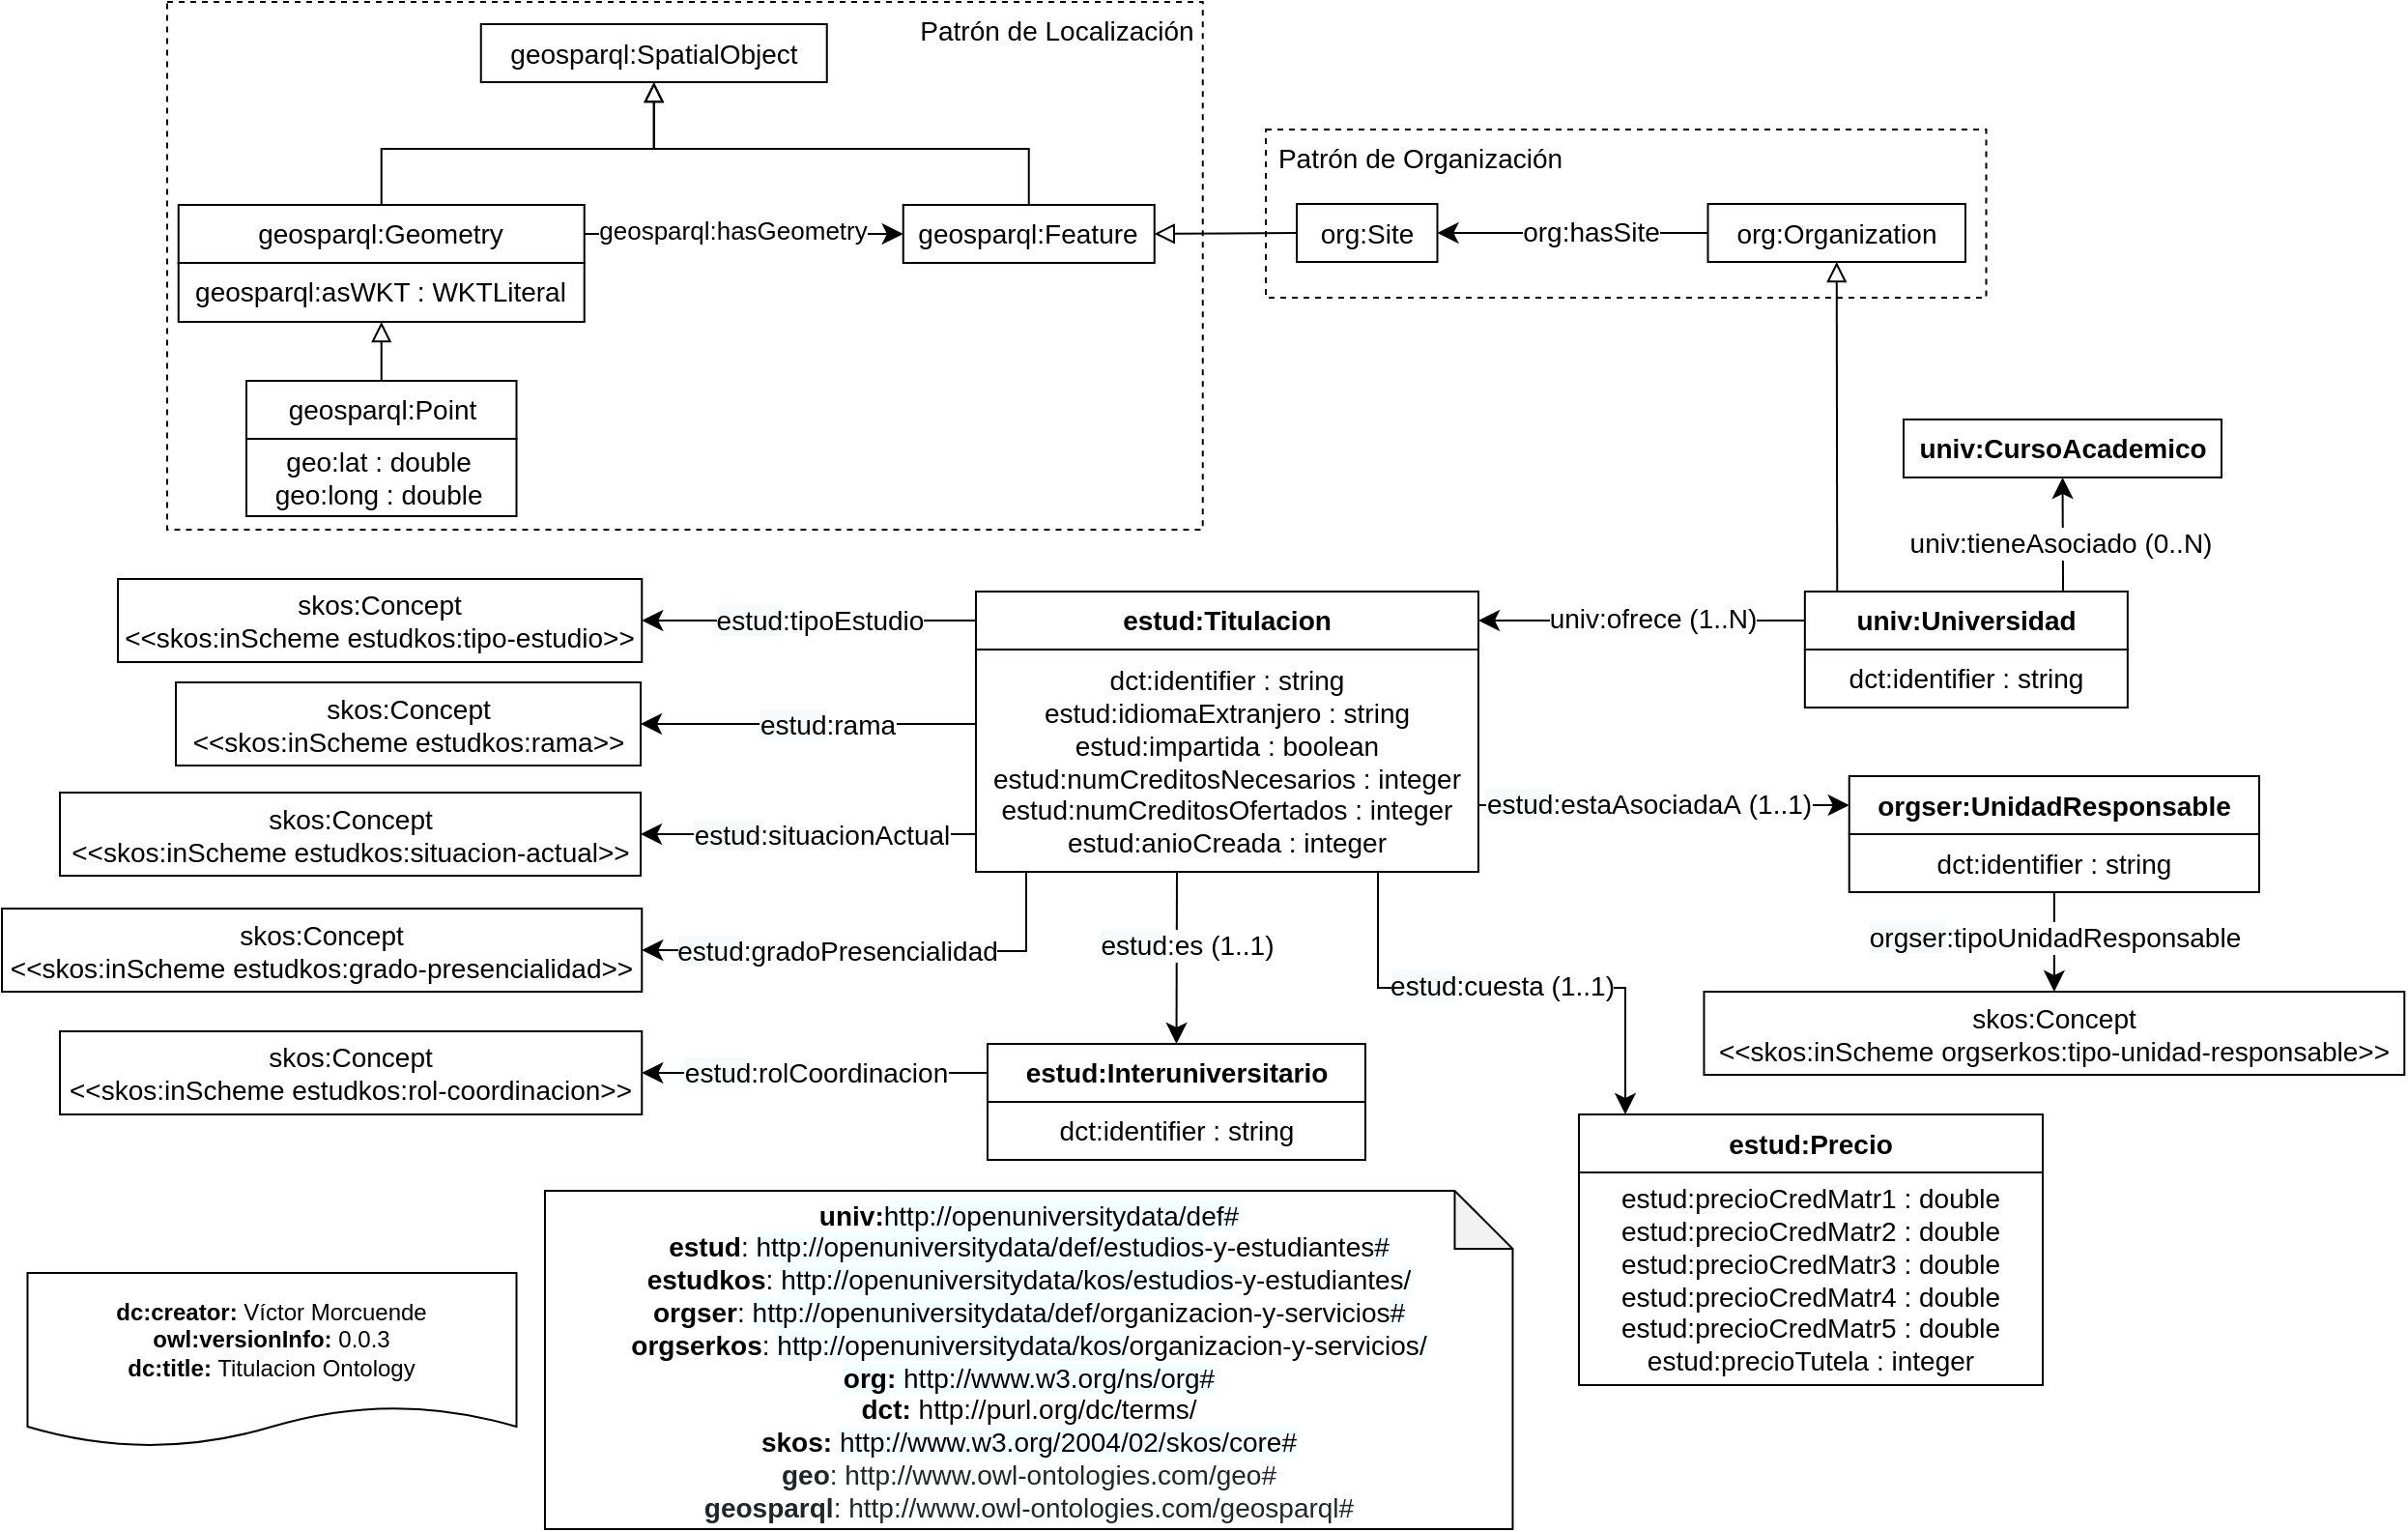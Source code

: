<mxfile version="18.0.1" type="device"><diagram id="2xOe5xubepqIjJ3LcJC1" name="Page-1"><mxGraphModel dx="2289" dy="1090" grid="1" gridSize="10" guides="1" tooltips="1" connect="1" arrows="1" fold="1" page="1" pageScale="1" pageWidth="827" pageHeight="1169" math="0" shadow="0"><root><mxCell id="0"/><mxCell id="1" parent="0"/><mxCell id="tCUEVHxepWvSsO0FmJBN-13" value="&lt;div&gt;&lt;b&gt;dc:creator:&lt;/b&gt;&amp;nbsp;Víctor Morcuende&lt;/div&gt;&lt;div&gt;&lt;b&gt;owl:versionInfo:&lt;/b&gt; 0.0.3&lt;/div&gt;&lt;div&gt;&lt;b&gt;dc:title:&lt;/b&gt; Titulacion Ontology&lt;/div&gt;" style="shape=document;whiteSpace=wrap;html=1;boundedLbl=1;labelBackgroundColor=#ffffff;strokeColor=#000000;fontSize=12;fontColor=#000000;size=0.233;fillColor=none;" parent="1" vertex="1"><mxGeometry x="129.25" y="897.5" width="253" height="90" as="geometry"/></mxCell><mxCell id="tCUEVHxepWvSsO0FmJBN-14" value="&lt;div&gt;&lt;div&gt;&lt;b&gt;univ:&lt;/b&gt;&lt;span style=&quot;background-color: rgb(244, 255, 255);&quot;&gt;http://openuniversitydata/def#&lt;/span&gt;&lt;b&gt;&lt;br&gt;&lt;/b&gt;&lt;/div&gt;&lt;div&gt;&lt;b&gt;estud&lt;/b&gt;:&amp;nbsp;&lt;span style=&quot;background-color: rgb(244 , 255 , 255)&quot;&gt;http://&lt;/span&gt;&lt;span style=&quot;background-color: rgb(244, 255, 255); text-align: left;&quot;&gt;openuniversitydata&lt;/span&gt;&lt;span style=&quot;background-color: rgb(244, 255, 255);&quot;&gt;/def/estudios&lt;/span&gt;&lt;span style=&quot;background-color: initial;&quot;&gt;-y-estudiantes&lt;/span&gt;&lt;span style=&quot;background-color: rgb(244, 255, 255);&quot;&gt;#&lt;/span&gt;&lt;/div&gt;&lt;/div&gt;&lt;div&gt;&lt;b&gt;estudkos&lt;/b&gt;:&amp;nbsp;&lt;span style=&quot;background-color: rgb(244, 255, 255);&quot;&gt;http://&lt;/span&gt;&lt;span style=&quot;background-color: rgb(244, 255, 255); text-align: left;&quot;&gt;openuniversitydata&lt;/span&gt;&lt;span style=&quot;background-color: rgb(244, 255, 255);&quot;&gt;/kos/estudios&lt;/span&gt;&lt;span style=&quot;background-color: initial;&quot;&gt;-y-estudiantes&lt;/span&gt;&lt;span style=&quot;background-color: rgb(244, 255, 255);&quot;&gt;/&lt;br&gt;&lt;/span&gt;&lt;/div&gt;&lt;div&gt;&lt;b&gt;orgser&lt;/b&gt;:&amp;nbsp;&lt;span style=&quot;text-align: left; background-color: rgb(244, 255, 255);&quot;&gt;http://openuniversitydata/def/&lt;/span&gt;organizacion-y-servicios&lt;span style=&quot;background-color: rgb(244, 255, 255);&quot;&gt;#&lt;/span&gt;&lt;span style=&quot;background-color: rgb(244, 255, 255);&quot;&gt;&lt;br&gt;&lt;/span&gt;&lt;/div&gt;&lt;div&gt;&lt;b&gt;orgserkos&lt;/b&gt;:&amp;nbsp;&lt;span style=&quot;text-align: left; background-color: rgb(244, 255, 255);&quot;&gt;http://openuniversitydata/kos/&lt;/span&gt;organizacion-y-servicios&lt;span style=&quot;background-color: rgb(244, 255, 255);&quot;&gt;/&lt;/span&gt;&lt;span style=&quot;background-color: rgb(244, 255, 255);&quot;&gt;&lt;br&gt;&lt;/span&gt;&lt;/div&gt;&lt;div&gt;&lt;div&gt;&lt;span style=&quot;background-color: rgb(244 , 255 , 255)&quot;&gt;&lt;b&gt;org:&amp;nbsp;&lt;/b&gt;http://www.w3.org/ns/org#&lt;/span&gt;&lt;/div&gt;&lt;div&gt;&lt;b&gt;dct:&amp;nbsp;&lt;/b&gt;http://purl.org/dc/terms/&lt;br&gt;&lt;/div&gt;&lt;div&gt;&lt;b&gt;skos:&amp;nbsp;&lt;/b&gt;&lt;span style=&quot;background-color: rgb(244 , 255 , 255)&quot;&gt;http://www.w3.org/2004/02/skos/core#&lt;/span&gt;&lt;br&gt;&lt;/div&gt;&lt;div&gt;&lt;/div&gt;&lt;span style=&quot;text-align: left&quot;&gt;&lt;div style=&quot;text-align: center&quot;&gt;&lt;span style=&quot;color: rgb(33 , 37 , 41) ; box-sizing: border-box&quot;&gt;&lt;b&gt;geo&lt;/b&gt;:&amp;nbsp;&lt;/span&gt;&lt;span style=&quot;color: rgb(33 , 37 , 41)&quot;&gt;http://www.owl-ontologies.com/geo#&lt;/span&gt;&lt;br&gt;&lt;/div&gt;&lt;/span&gt;&lt;div&gt;&lt;span style=&quot;color: rgb(33 , 37 , 41) ; box-sizing: border-box&quot;&gt;&lt;b&gt;geosparql&lt;/b&gt;:&amp;nbsp;&lt;/span&gt;&lt;span style=&quot;color: rgb(33 , 37 , 41)&quot;&gt;http://www.owl-ontologies.com/geosparql#&lt;/span&gt;&lt;/div&gt;&lt;/div&gt;" style="shape=note;whiteSpace=wrap;html=1;backgroundOutline=1;darkOpacity=0.05;fontSize=14;fillColor=none;align=center;" parent="1" vertex="1"><mxGeometry x="396.99" y="855" width="500.75" height="175" as="geometry"/></mxCell><mxCell id="tCUEVHxepWvSsO0FmJBN-36" value="dct:identifier : string" style="rounded=0;whiteSpace=wrap;html=1;snapToPoint=1;points=[[0.1,0],[0.2,0],[0.3,0],[0.4,0],[0.5,0],[0.6,0],[0.7,0],[0.8,0],[0.9,0],[0,0.1],[0,0.3],[0,0.5],[0,0.7],[0,0.9],[0.1,1],[0.2,1],[0.3,1],[0.4,1],[0.5,1],[0.6,1],[0.7,1],[0.8,1],[0.9,1],[1,0.1],[1,0.3],[1,0.5],[1,0.7],[1,0.9]];fontFamily=Helvetica;fontSize=14;fillColor=none;" parent="1" vertex="1"><mxGeometry x="1048.93" y="575" width="167" height="30" as="geometry"/></mxCell><mxCell id="tCUEVHxepWvSsO0FmJBN-37" value="&lt;b&gt;univ&lt;/b&gt;&lt;b&gt;:Universidad&lt;/b&gt;" style="rounded=0;whiteSpace=wrap;html=1;snapToPoint=1;points=[[0.1,0],[0.2,0],[0.3,0],[0.4,0],[0.5,0],[0.6,0],[0.7,0],[0.8,0],[0.9,0],[0,0.1],[0,0.3],[0,0.5],[0,0.7],[0,0.9],[0.1,1],[0.2,1],[0.3,1],[0.4,1],[0.5,1],[0.6,1],[0.7,1],[0.8,1],[0.9,1],[1,0.1],[1,0.3],[1,0.5],[1,0.7],[1,0.9]];fontFamily=Helvetica;fontSize=14;fillColor=none;" parent="1" vertex="1"><mxGeometry x="1048.93" y="545" width="167" height="30" as="geometry"/></mxCell><mxCell id="tCUEVHxepWvSsO0FmJBN-38" value="&lt;b&gt;univ&lt;/b&gt;&lt;b&gt;:CursoAcademico&lt;/b&gt;" style="rounded=0;whiteSpace=wrap;html=1;snapToPoint=1;points=[[0.1,0],[0.2,0],[0.3,0],[0.4,0],[0.5,0],[0.6,0],[0.7,0],[0.8,0],[0.9,0],[0,0.1],[0,0.3],[0,0.5],[0,0.7],[0,0.9],[0.1,1],[0.2,1],[0.3,1],[0.4,1],[0.5,1],[0.6,1],[0.7,1],[0.8,1],[0.9,1],[1,0.1],[1,0.3],[1,0.5],[1,0.7],[1,0.9]];fontFamily=Helvetica;fontSize=14;fillColor=none;" parent="1" vertex="1"><mxGeometry x="1100" y="456" width="164.51" height="30" as="geometry"/></mxCell><mxCell id="tCUEVHxepWvSsO0FmJBN-49" value="" style="endArrow=classic;html=1;entryX=0.5;entryY=1;entryDx=0;entryDy=0;endSize=8;arcSize=0;rounded=0;fontFamily=Helvetica;fontSize=14;exitX=0.8;exitY=0;exitDx=0;exitDy=0;" parent="1" source="tCUEVHxepWvSsO0FmJBN-37" target="tCUEVHxepWvSsO0FmJBN-38" edge="1"><mxGeometry width="50" height="50" relative="1" as="geometry"><mxPoint x="1491" y="754" as="sourcePoint"/><mxPoint x="1440" y="550" as="targetPoint"/></mxGeometry></mxCell><mxCell id="tCUEVHxepWvSsO0FmJBN-50" value="&lt;font style=&quot;font-size: 14px;&quot;&gt;univ:tieneAsociado&amp;nbsp;(0..N)&lt;/font&gt;&lt;span style=&quot;background-color: rgb(248 , 249 , 250)&quot;&gt;&lt;br&gt;&lt;/span&gt;" style="text;html=1;align=center;verticalAlign=middle;resizable=0;points=[];labelBackgroundColor=#ffffff;fontFamily=Helvetica;fontSize=14;fillColor=none;" parent="tCUEVHxepWvSsO0FmJBN-49" vertex="1" connectable="0"><mxGeometry x="-0.127" relative="1" as="geometry"><mxPoint x="-2" y="1" as="offset"/></mxGeometry></mxCell><mxCell id="ZlJzXLN4EzY_8a-hjWOG-3" value="" style="endArrow=classic;html=1;exitX=0;exitY=0.5;exitDx=0;exitDy=0;endSize=8;arcSize=0;rounded=0;fontFamily=Helvetica;fontSize=14;entryX=1;entryY=0.5;entryDx=0;entryDy=0;" parent="1" source="tCUEVHxepWvSsO0FmJBN-37" target="ZlJzXLN4EzY_8a-hjWOG-6" edge="1"><mxGeometry width="50" height="50" relative="1" as="geometry"><mxPoint x="1620" y="601" as="sourcePoint"/><mxPoint x="1475" y="706" as="targetPoint"/></mxGeometry></mxCell><mxCell id="ZlJzXLN4EzY_8a-hjWOG-4" value="&lt;font style=&quot;font-size: 14px;&quot;&gt;univ:ofrece&amp;nbsp;(1..N)&lt;/font&gt;&lt;span style=&quot;background-color: rgb(248 , 249 , 250)&quot;&gt;&lt;br&gt;&lt;/span&gt;" style="text;html=1;align=center;verticalAlign=middle;resizable=0;points=[];labelBackgroundColor=#ffffff;fontFamily=Helvetica;fontSize=14;fillColor=none;" parent="ZlJzXLN4EzY_8a-hjWOG-3" vertex="1" connectable="0"><mxGeometry x="-0.127" relative="1" as="geometry"><mxPoint x="-6" y="-1" as="offset"/></mxGeometry></mxCell><mxCell id="ZlJzXLN4EzY_8a-hjWOG-5" value="dct:identifier : string&lt;br&gt;estud:idiomaExtranjero : string&lt;br&gt;estud:impartida : boolean&lt;br&gt;estud:numCreditosNecesarios : integer&lt;br&gt;estud:numCreditosOfertados : integer&lt;br&gt;estud:anioCreada : integer" style="rounded=0;whiteSpace=wrap;html=1;snapToPoint=1;points=[[0.1,0],[0.2,0],[0.3,0],[0.4,0],[0.5,0],[0.6,0],[0.7,0],[0.8,0],[0.9,0],[0,0.1],[0,0.3],[0,0.5],[0,0.7],[0,0.9],[0.1,1],[0.2,1],[0.3,1],[0.4,1],[0.5,1],[0.6,1],[0.7,1],[0.8,1],[0.9,1],[1,0.1],[1,0.3],[1,0.5],[1,0.7],[1,0.9]];fontFamily=Helvetica;fontSize=14;fillColor=none;" parent="1" vertex="1"><mxGeometry x="620" y="575" width="260" height="115" as="geometry"/></mxCell><mxCell id="ZlJzXLN4EzY_8a-hjWOG-6" value="&lt;b&gt;estud:Titulacion&lt;/b&gt;" style="rounded=0;whiteSpace=wrap;html=1;snapToPoint=1;points=[[0.1,0],[0.2,0],[0.3,0],[0.4,0],[0.5,0],[0.6,0],[0.7,0],[0.8,0],[0.9,0],[0,0.1],[0,0.3],[0,0.5],[0,0.7],[0,0.9],[0.1,1],[0.2,1],[0.3,1],[0.4,1],[0.5,1],[0.6,1],[0.7,1],[0.8,1],[0.9,1],[1,0.1],[1,0.3],[1,0.5],[1,0.7],[1,0.9]];fontFamily=Helvetica;fontSize=14;fillColor=none;" parent="1" vertex="1"><mxGeometry x="620" y="545" width="260" height="30" as="geometry"/></mxCell><mxCell id="ZlJzXLN4EzY_8a-hjWOG-7" value="" style="endArrow=classic;html=1;exitX=0;exitY=0.5;exitDx=0;exitDy=0;entryX=1;entryY=0.5;entryDx=0;entryDy=0;endSize=8;arcSize=0;rounded=0;fontFamily=Helvetica;fontSize=14;" parent="1" source="ZlJzXLN4EzY_8a-hjWOG-6" target="hDzsFgIi1WJd2o88XJJE-2" edge="1"><mxGeometry width="50" height="50" relative="1" as="geometry"><mxPoint x="305" y="555" as="sourcePoint"/><mxPoint x="403" y="560" as="targetPoint"/></mxGeometry></mxCell><mxCell id="ZlJzXLN4EzY_8a-hjWOG-8" value="&lt;font style=&quot;font-size: 14px;&quot;&gt;&lt;span style=&quot;background-color: rgb(248, 249, 250);&quot;&gt;estud&lt;/span&gt;:tipoEstudio&lt;/font&gt;&lt;span style=&quot;background-color: rgb(248 , 249 , 250)&quot;&gt;&lt;br&gt;&lt;/span&gt;" style="text;html=1;align=center;verticalAlign=middle;resizable=0;points=[];labelBackgroundColor=#ffffff;fontFamily=Helvetica;fontSize=14;fillColor=none;" parent="ZlJzXLN4EzY_8a-hjWOG-7" vertex="1" connectable="0"><mxGeometry x="-0.127" relative="1" as="geometry"><mxPoint x="-6" as="offset"/></mxGeometry></mxCell><mxCell id="ZlJzXLN4EzY_8a-hjWOG-11" value="" style="endArrow=classic;html=1;endSize=8;arcSize=0;rounded=0;fontFamily=Helvetica;fontSize=14;entryX=1;entryY=0.5;entryDx=0;entryDy=0;exitX=0.002;exitY=0.335;exitDx=0;exitDy=0;exitPerimeter=0;" parent="1" source="ZlJzXLN4EzY_8a-hjWOG-5" target="hDzsFgIi1WJd2o88XJJE-3" edge="1"><mxGeometry width="50" height="50" relative="1" as="geometry"><mxPoint x="580" y="610" as="sourcePoint"/><mxPoint x="380.0" y="723.5" as="targetPoint"/></mxGeometry></mxCell><mxCell id="ZlJzXLN4EzY_8a-hjWOG-12" value="&lt;font style=&quot;font-size: 14px;&quot;&gt;&lt;span style=&quot;background-color: rgb(248, 249, 250);&quot;&gt;estud&lt;/span&gt;:rama&lt;/font&gt;&lt;span style=&quot;background-color: rgb(248 , 249 , 250)&quot;&gt;&lt;br&gt;&lt;/span&gt;" style="text;html=1;align=center;verticalAlign=middle;resizable=0;points=[];labelBackgroundColor=#ffffff;fontFamily=Helvetica;fontSize=14;fillColor=none;" parent="ZlJzXLN4EzY_8a-hjWOG-11" vertex="1" connectable="0"><mxGeometry x="-0.127" relative="1" as="geometry"><mxPoint x="-2" as="offset"/></mxGeometry></mxCell><mxCell id="jptuNX82B-DSU3lT5sqS-1" value="dct:identifier : string" style="rounded=0;whiteSpace=wrap;html=1;snapToPoint=1;points=[[0.1,0],[0.2,0],[0.3,0],[0.4,0],[0.5,0],[0.6,0],[0.7,0],[0.8,0],[0.9,0],[0,0.1],[0,0.3],[0,0.5],[0,0.7],[0,0.9],[0.1,1],[0.2,1],[0.3,1],[0.4,1],[0.5,1],[0.6,1],[0.7,1],[0.8,1],[0.9,1],[1,0.1],[1,0.3],[1,0.5],[1,0.7],[1,0.9]];fontFamily=Helvetica;fontSize=14;fillColor=none;" parent="1" vertex="1"><mxGeometry x="626" y="809" width="195.5" height="30" as="geometry"/></mxCell><mxCell id="jptuNX82B-DSU3lT5sqS-2" value="&lt;b&gt;estud:Interuniversitario&lt;/b&gt;" style="rounded=0;whiteSpace=wrap;html=1;snapToPoint=1;points=[[0.1,0],[0.2,0],[0.3,0],[0.4,0],[0.5,0],[0.6,0],[0.7,0],[0.8,0],[0.9,0],[0,0.1],[0,0.3],[0,0.5],[0,0.7],[0,0.9],[0.1,1],[0.2,1],[0.3,1],[0.4,1],[0.5,1],[0.6,1],[0.7,1],[0.8,1],[0.9,1],[1,0.1],[1,0.3],[1,0.5],[1,0.7],[1,0.9]];fontFamily=Helvetica;fontSize=14;fillColor=none;" parent="1" vertex="1"><mxGeometry x="626" y="779" width="195.5" height="30" as="geometry"/></mxCell><mxCell id="jptuNX82B-DSU3lT5sqS-3" value="" style="endArrow=classic;html=1;endSize=8;arcSize=0;rounded=0;fontFamily=Helvetica;fontSize=14;entryX=0.5;entryY=0;entryDx=0;entryDy=0;exitX=0.4;exitY=1;exitDx=0;exitDy=0;" parent="1" source="ZlJzXLN4EzY_8a-hjWOG-5" target="jptuNX82B-DSU3lT5sqS-2" edge="1"><mxGeometry width="50" height="50" relative="1" as="geometry"><mxPoint x="770" y="615" as="sourcePoint"/><mxPoint x="770" y="720" as="targetPoint"/></mxGeometry></mxCell><mxCell id="jptuNX82B-DSU3lT5sqS-4" value="&lt;font style=&quot;font-size: 14px;&quot;&gt;&lt;span style=&quot;background-color: rgb(248, 249, 250);&quot;&gt;estud&lt;/span&gt;:es&amp;nbsp;(1..1)&lt;/font&gt;&lt;span style=&quot;background-color: rgb(248 , 249 , 250)&quot;&gt;&lt;br&gt;&lt;/span&gt;" style="text;html=1;align=center;verticalAlign=middle;resizable=0;points=[];labelBackgroundColor=#ffffff;fontFamily=Helvetica;fontSize=14;fillColor=none;" parent="jptuNX82B-DSU3lT5sqS-3" vertex="1" connectable="0"><mxGeometry x="-0.127" relative="1" as="geometry"><mxPoint x="5" y="-1" as="offset"/></mxGeometry></mxCell><mxCell id="jptuNX82B-DSU3lT5sqS-9" value="" style="endArrow=classic;html=1;entryX=0;entryY=0.5;entryDx=0;entryDy=0;endSize=8;arcSize=0;rounded=0;fontFamily=Helvetica;fontSize=14;exitX=1;exitY=0.7;exitDx=0;exitDy=0;" parent="1" source="ZlJzXLN4EzY_8a-hjWOG-5" target="EoORu0oAvN5T9df3ptvt-31" edge="1"><mxGeometry width="50" height="50" relative="1" as="geometry"><mxPoint x="903.5" y="645.5" as="sourcePoint"/><mxPoint x="1090" y="655.5" as="targetPoint"/></mxGeometry></mxCell><mxCell id="jptuNX82B-DSU3lT5sqS-10" value="&lt;font style=&quot;font-size: 14px;&quot;&gt;&lt;span style=&quot;background-color: rgb(248, 249, 250);&quot;&gt;estud&lt;/span&gt;:estaAsociadaA&amp;nbsp;(1..1)&lt;/font&gt;&lt;span style=&quot;background-color: rgb(248 , 249 , 250)&quot;&gt;&lt;br&gt;&lt;/span&gt;" style="text;html=1;align=center;verticalAlign=middle;resizable=0;points=[];labelBackgroundColor=#ffffff;fontFamily=Helvetica;fontSize=14;fillColor=none;" parent="jptuNX82B-DSU3lT5sqS-9" vertex="1" connectable="0"><mxGeometry x="-0.127" relative="1" as="geometry"><mxPoint x="4" y="-1" as="offset"/></mxGeometry></mxCell><mxCell id="jptuNX82B-DSU3lT5sqS-24" value="" style="endArrow=classic;html=1;endSize=8;arcSize=0;rounded=0;fontFamily=Helvetica;fontSize=14;exitX=0.8;exitY=1;exitDx=0;exitDy=0;entryX=0.1;entryY=0;entryDx=0;entryDy=0;" parent="1" source="ZlJzXLN4EzY_8a-hjWOG-5" target="jptuNX82B-DSU3lT5sqS-27" edge="1"><mxGeometry width="50" height="50" relative="1" as="geometry"><mxPoint x="966.38" y="709" as="sourcePoint"/><mxPoint x="950" y="800" as="targetPoint"/><Array as="points"><mxPoint x="828" y="750"/><mxPoint x="956" y="750"/></Array></mxGeometry></mxCell><mxCell id="jptuNX82B-DSU3lT5sqS-25" value="&lt;font style=&quot;font-size: 14px;&quot;&gt;&lt;span style=&quot;background-color: rgb(248, 249, 250);&quot;&gt;estud&lt;/span&gt;:cuesta&amp;nbsp;(1..1)&lt;/font&gt;&lt;span style=&quot;background-color: rgb(248 , 249 , 250)&quot;&gt;&lt;br&gt;&lt;/span&gt;" style="text;html=1;align=center;verticalAlign=middle;resizable=0;points=[];labelBackgroundColor=#ffffff;fontFamily=Helvetica;fontSize=14;fillColor=none;" parent="jptuNX82B-DSU3lT5sqS-24" vertex="1" connectable="0"><mxGeometry x="-0.127" relative="1" as="geometry"><mxPoint x="13" y="-1" as="offset"/></mxGeometry></mxCell><mxCell id="jptuNX82B-DSU3lT5sqS-27" value="&lt;b&gt;estud:Precio&lt;/b&gt;" style="rounded=0;whiteSpace=wrap;html=1;snapToPoint=1;points=[[0.1,0],[0.2,0],[0.3,0],[0.4,0],[0.5,0],[0.6,0],[0.7,0],[0.8,0],[0.9,0],[0,0.1],[0,0.3],[0,0.5],[0,0.7],[0,0.9],[0.1,1],[0.2,1],[0.3,1],[0.4,1],[0.5,1],[0.6,1],[0.7,1],[0.8,1],[0.9,1],[1,0.1],[1,0.3],[1,0.5],[1,0.7],[1,0.9]];fontFamily=Helvetica;fontSize=14;fillColor=none;" parent="1" vertex="1"><mxGeometry x="932" y="815.5" width="240" height="30" as="geometry"/></mxCell><mxCell id="hDzsFgIi1WJd2o88XJJE-2" value="skos:Concept&lt;br&gt;&amp;lt;&amp;lt;skos:inScheme estudkos:tipo-estudio&amp;gt;&amp;gt;" style="rounded=0;whiteSpace=wrap;html=1;snapToPoint=1;points=[[0.1,0],[0.2,0],[0.3,0],[0.4,0],[0.5,0],[0.6,0],[0.7,0],[0.8,0],[0.9,0],[0,0.1],[0,0.3],[0,0.5],[0,0.7],[0,0.9],[0.1,1],[0.2,1],[0.3,1],[0.4,1],[0.5,1],[0.6,1],[0.7,1],[0.8,1],[0.9,1],[1,0.1],[1,0.3],[1,0.5],[1,0.7],[1,0.9]];fontFamily=Helvetica;fontSize=14;fillColor=none;" parent="1" vertex="1"><mxGeometry x="176" y="538.5" width="271.13" height="43" as="geometry"/></mxCell><mxCell id="hDzsFgIi1WJd2o88XJJE-3" value="skos:Concept&lt;br&gt;&amp;lt;&amp;lt;skos:inScheme estudkos:rama&amp;gt;&amp;gt;" style="rounded=0;whiteSpace=wrap;html=1;snapToPoint=1;points=[[0.1,0],[0.2,0],[0.3,0],[0.4,0],[0.5,0],[0.6,0],[0.7,0],[0.8,0],[0.9,0],[0,0.1],[0,0.3],[0,0.5],[0,0.7],[0,0.9],[0.1,1],[0.2,1],[0.3,1],[0.4,1],[0.5,1],[0.6,1],[0.7,1],[0.8,1],[0.9,1],[1,0.1],[1,0.3],[1,0.5],[1,0.7],[1,0.9]];fontFamily=Helvetica;fontSize=14;fillColor=none;" parent="1" vertex="1"><mxGeometry x="206" y="592" width="240.5" height="43" as="geometry"/></mxCell><mxCell id="hDzsFgIi1WJd2o88XJJE-4" value="" style="endArrow=classic;html=1;endSize=8;arcSize=0;rounded=0;fontFamily=Helvetica;fontSize=14;entryX=1;entryY=0.5;entryDx=0;entryDy=0;exitX=0.002;exitY=0.83;exitDx=0;exitDy=0;exitPerimeter=0;" parent="1" source="ZlJzXLN4EzY_8a-hjWOG-5" target="hDzsFgIi1WJd2o88XJJE-6" edge="1"><mxGeometry width="50" height="50" relative="1" as="geometry"><mxPoint x="530.38" y="701.5" as="sourcePoint"/><mxPoint x="310.38" y="800.5" as="targetPoint"/></mxGeometry></mxCell><mxCell id="hDzsFgIi1WJd2o88XJJE-5" value="&lt;font style=&quot;font-size: 14px;&quot;&gt;&lt;span style=&quot;background-color: rgb(248, 249, 250);&quot;&gt;estud&lt;/span&gt;:situacionActual&lt;/font&gt;&lt;span style=&quot;background-color: rgb(248 , 249 , 250)&quot;&gt;&lt;br&gt;&lt;/span&gt;" style="text;html=1;align=center;verticalAlign=middle;resizable=0;points=[];labelBackgroundColor=#ffffff;fontFamily=Helvetica;fontSize=14;fillColor=none;" parent="hDzsFgIi1WJd2o88XJJE-4" vertex="1" connectable="0"><mxGeometry x="-0.127" relative="1" as="geometry"><mxPoint x="-5" as="offset"/></mxGeometry></mxCell><mxCell id="hDzsFgIi1WJd2o88XJJE-6" value="skos:Concept&lt;br&gt;&amp;lt;&amp;lt;skos:inScheme estudkos:situacion-actual&amp;gt;&amp;gt;" style="rounded=0;whiteSpace=wrap;html=1;snapToPoint=1;points=[[0.1,0],[0.2,0],[0.3,0],[0.4,0],[0.5,0],[0.6,0],[0.7,0],[0.8,0],[0.9,0],[0,0.1],[0,0.3],[0,0.5],[0,0.7],[0,0.9],[0.1,1],[0.2,1],[0.3,1],[0.4,1],[0.5,1],[0.6,1],[0.7,1],[0.8,1],[0.9,1],[1,0.1],[1,0.3],[1,0.5],[1,0.7],[1,0.9]];fontFamily=Helvetica;fontSize=14;fillColor=none;" parent="1" vertex="1"><mxGeometry x="146" y="649" width="300.5" height="43" as="geometry"/></mxCell><mxCell id="hDzsFgIi1WJd2o88XJJE-7" value="" style="endArrow=classic;html=1;endSize=8;arcSize=0;rounded=0;fontFamily=Helvetica;fontSize=14;entryX=1;entryY=0.5;entryDx=0;entryDy=0;exitX=0.1;exitY=1;exitDx=0;exitDy=0;" parent="1" source="ZlJzXLN4EzY_8a-hjWOG-5" target="hDzsFgIi1WJd2o88XJJE-9" edge="1"><mxGeometry width="50" height="50" relative="1" as="geometry"><mxPoint x="546.63" y="761.5" as="sourcePoint"/><mxPoint x="257.01" y="871.5" as="targetPoint"/><Array as="points"><mxPoint x="646" y="731"/></Array></mxGeometry></mxCell><mxCell id="hDzsFgIi1WJd2o88XJJE-8" value="&lt;font style=&quot;font-size: 14px;&quot;&gt;&lt;span style=&quot;background-color: rgb(248, 249, 250);&quot;&gt;estud&lt;/span&gt;:gradoPresencialidad&lt;/font&gt;&lt;span style=&quot;background-color: rgb(248 , 249 , 250)&quot;&gt;&lt;br&gt;&lt;/span&gt;" style="text;html=1;align=center;verticalAlign=middle;resizable=0;points=[];labelBackgroundColor=#ffffff;fontFamily=Helvetica;fontSize=14;fillColor=none;" parent="hDzsFgIi1WJd2o88XJJE-7" vertex="1" connectable="0"><mxGeometry x="-0.127" relative="1" as="geometry"><mxPoint x="-35" as="offset"/></mxGeometry></mxCell><mxCell id="hDzsFgIi1WJd2o88XJJE-9" value="skos:Concept&lt;br&gt;&amp;lt;&amp;lt;skos:inScheme estudkos:grado-presencialidad&amp;gt;&amp;gt;" style="rounded=0;whiteSpace=wrap;html=1;snapToPoint=1;points=[[0.1,0],[0.2,0],[0.3,0],[0.4,0],[0.5,0],[0.6,0],[0.7,0],[0.8,0],[0.9,0],[0,0.1],[0,0.3],[0,0.5],[0,0.7],[0,0.9],[0.1,1],[0.2,1],[0.3,1],[0.4,1],[0.5,1],[0.6,1],[0.7,1],[0.8,1],[0.9,1],[1,0.1],[1,0.3],[1,0.5],[1,0.7],[1,0.9]];fontFamily=Helvetica;fontSize=14;fillColor=none;" parent="1" vertex="1"><mxGeometry x="116" y="709" width="331.13" height="43" as="geometry"/></mxCell><mxCell id="EoORu0oAvN5T9df3ptvt-1" value="estud:precioCredMatr1 : double&lt;br&gt;estud:precioCredMatr2 : double&lt;br&gt;estud:precioCredMatr3&amp;nbsp;: double&lt;br&gt;estud:precioCredMatr4&amp;nbsp;: double&lt;br&gt;estud:precioCredMatr5&amp;nbsp;: double&lt;br&gt;estud:precioTutela : integer" style="rounded=0;whiteSpace=wrap;html=1;snapToPoint=1;points=[[0.1,0],[0.2,0],[0.3,0],[0.4,0],[0.5,0],[0.6,0],[0.7,0],[0.8,0],[0.9,0],[0,0.1],[0,0.3],[0,0.5],[0,0.7],[0,0.9],[0.1,1],[0.2,1],[0.3,1],[0.4,1],[0.5,1],[0.6,1],[0.7,1],[0.8,1],[0.9,1],[1,0.1],[1,0.3],[1,0.5],[1,0.7],[1,0.9]];fontFamily=Helvetica;fontSize=14;fillColor=none;" parent="1" vertex="1"><mxGeometry x="932" y="845.5" width="240" height="110" as="geometry"/></mxCell><mxCell id="EoORu0oAvN5T9df3ptvt-2" value="" style="endArrow=classic;html=1;endSize=8;arcSize=0;rounded=0;fontFamily=Helvetica;fontSize=14;exitX=0.5;exitY=1;exitDx=0;exitDy=0;entryX=0.5;entryY=0;entryDx=0;entryDy=0;" parent="1" source="EoORu0oAvN5T9df3ptvt-30" target="EoORu0oAvN5T9df3ptvt-4" edge="1"><mxGeometry width="50" height="50" relative="1" as="geometry"><mxPoint x="1177.935" y="700.5" as="sourcePoint"/><mxPoint x="1562.5" y="651.5" as="targetPoint"/></mxGeometry></mxCell><mxCell id="EoORu0oAvN5T9df3ptvt-3" value="&lt;font style=&quot;font-size: 14px;&quot;&gt;&lt;span style=&quot;background-color: rgb(248, 249, 250);&quot;&gt;orgser&lt;/span&gt;:tipoUnidadResponsable&lt;/font&gt;&lt;span style=&quot;background-color: rgb(248 , 249 , 250)&quot;&gt;&lt;br&gt;&lt;/span&gt;" style="text;html=1;align=center;verticalAlign=middle;resizable=0;points=[];labelBackgroundColor=#ffffff;fontFamily=Helvetica;fontSize=14;fillColor=none;" parent="EoORu0oAvN5T9df3ptvt-2" vertex="1" connectable="0"><mxGeometry x="-0.127" relative="1" as="geometry"><mxPoint y="1" as="offset"/></mxGeometry></mxCell><mxCell id="EoORu0oAvN5T9df3ptvt-4" value="skos:Concept&lt;br&gt;&amp;lt;&amp;lt;skos:inScheme orgserkos:tipo-unidad-responsable&amp;gt;&amp;gt;" style="rounded=0;whiteSpace=wrap;html=1;snapToPoint=1;points=[[0.1,0],[0.2,0],[0.3,0],[0.4,0],[0.5,0],[0.6,0],[0.7,0],[0.8,0],[0.9,0],[0,0.1],[0,0.3],[0,0.5],[0,0.7],[0,0.9],[0.1,1],[0.2,1],[0.3,1],[0.4,1],[0.5,1],[0.6,1],[0.7,1],[0.8,1],[0.9,1],[1,0.1],[1,0.3],[1,0.5],[1,0.7],[1,0.9]];fontFamily=Helvetica;fontSize=14;fillColor=none;" parent="1" vertex="1"><mxGeometry x="996.74" y="752" width="362.4" height="43" as="geometry"/></mxCell><mxCell id="EoORu0oAvN5T9df3ptvt-5" value="" style="endArrow=classic;html=1;endSize=8;arcSize=0;rounded=0;fontFamily=Helvetica;fontSize=14;exitX=0;exitY=0.5;exitDx=0;exitDy=0;entryX=1;entryY=0.5;entryDx=0;entryDy=0;" parent="1" source="jptuNX82B-DSU3lT5sqS-2" target="EoORu0oAvN5T9df3ptvt-7" edge="1"><mxGeometry width="50" height="50" relative="1" as="geometry"><mxPoint x="983.0" y="804.02" as="sourcePoint"/><mxPoint x="1235.13" y="810.52" as="targetPoint"/></mxGeometry></mxCell><mxCell id="EoORu0oAvN5T9df3ptvt-6" value="&lt;font style=&quot;font-size: 14px;&quot;&gt;&lt;span style=&quot;background-color: rgb(248, 249, 250);&quot;&gt;estud&lt;/span&gt;:rolCoordinacion&lt;/font&gt;&lt;span style=&quot;background-color: rgb(248 , 249 , 250)&quot;&gt;&lt;br&gt;&lt;/span&gt;" style="text;html=1;align=center;verticalAlign=middle;resizable=0;points=[];labelBackgroundColor=#ffffff;fontFamily=Helvetica;fontSize=14;fillColor=none;" parent="EoORu0oAvN5T9df3ptvt-5" vertex="1" connectable="0"><mxGeometry x="-0.127" relative="1" as="geometry"><mxPoint x="-11" as="offset"/></mxGeometry></mxCell><mxCell id="EoORu0oAvN5T9df3ptvt-7" value="skos:Concept&lt;br&gt;&amp;lt;&amp;lt;skos:inScheme estudkos:rol-coordinacion&amp;gt;&amp;gt;" style="rounded=0;whiteSpace=wrap;html=1;snapToPoint=1;points=[[0.1,0],[0.2,0],[0.3,0],[0.4,0],[0.5,0],[0.6,0],[0.7,0],[0.8,0],[0.9,0],[0,0.1],[0,0.3],[0,0.5],[0,0.7],[0,0.9],[0.1,1],[0.2,1],[0.3,1],[0.4,1],[0.5,1],[0.6,1],[0.7,1],[0.8,1],[0.9,1],[1,0.1],[1,0.3],[1,0.5],[1,0.7],[1,0.9]];fontFamily=Helvetica;fontSize=14;fillColor=none;" parent="1" vertex="1"><mxGeometry x="146" y="772.5" width="301.13" height="43" as="geometry"/></mxCell><mxCell id="EoORu0oAvN5T9df3ptvt-8" value="" style="rounded=0;whiteSpace=wrap;html=1;fontSize=14;fillColor=none;dashed=1;" parent="1" vertex="1"><mxGeometry x="770" y="306" width="372.75" height="87" as="geometry"/></mxCell><mxCell id="EoORu0oAvN5T9df3ptvt-9" value="" style="rounded=0;whiteSpace=wrap;html=1;fontSize=14;fillColor=none;dashed=1;" parent="1" vertex="1"><mxGeometry x="201.5" y="240" width="535.87" height="273" as="geometry"/></mxCell><mxCell id="EoORu0oAvN5T9df3ptvt-10" value="&lt;font style=&quot;font-size: 14px&quot;&gt;geosparql:SpatialObject&lt;/font&gt;" style="rounded=0;whiteSpace=wrap;html=1;snapToPoint=1;points=[[0.1,0],[0.2,0],[0.3,0],[0.4,0],[0.5,0],[0.6,0],[0.7,0],[0.8,0],[0.9,0],[0,0.1],[0,0.3],[0,0.5],[0,0.7],[0,0.9],[0.1,1],[0.2,1],[0.3,1],[0.4,1],[0.5,1],[0.6,1],[0.7,1],[0.8,1],[0.9,1],[1,0.1],[1,0.3],[1,0.5],[1,0.7],[1,0.9]];" parent="1" vertex="1"><mxGeometry x="363.87" y="251.5" width="179" height="30" as="geometry"/></mxCell><mxCell id="EoORu0oAvN5T9df3ptvt-11" value="" style="group" parent="1" vertex="1" connectable="0"><mxGeometry x="242.5" y="436" width="139.75" height="70" as="geometry"/></mxCell><mxCell id="EoORu0oAvN5T9df3ptvt-12" value="&lt;font style=&quot;font-size: 14px&quot;&gt;geo:lat : double&amp;nbsp;&lt;br&gt;geo:long : double&amp;nbsp;&lt;/font&gt;" style="rounded=0;whiteSpace=wrap;html=1;snapToPoint=1;points=[[0.1,0],[0.2,0],[0.3,0],[0.4,0],[0.5,0],[0.6,0],[0.7,0],[0.8,0],[0.9,0],[0,0.1],[0,0.3],[0,0.5],[0,0.7],[0,0.9],[0.1,1],[0.2,1],[0.3,1],[0.4,1],[0.5,1],[0.6,1],[0.7,1],[0.8,1],[0.9,1],[1,0.1],[1,0.3],[1,0.5],[1,0.7],[1,0.9]];" parent="EoORu0oAvN5T9df3ptvt-11" vertex="1"><mxGeometry y="30" width="139.75" height="40" as="geometry"/></mxCell><mxCell id="EoORu0oAvN5T9df3ptvt-13" value="&lt;font style=&quot;font-size: 14px&quot;&gt;geosparql:Point&lt;/font&gt;" style="rounded=0;whiteSpace=wrap;html=1;snapToPoint=1;points=[[0.1,0],[0.2,0],[0.3,0],[0.4,0],[0.5,0],[0.6,0],[0.7,0],[0.8,0],[0.9,0],[0,0.1],[0,0.3],[0,0.5],[0,0.7],[0,0.9],[0.1,1],[0.2,1],[0.3,1],[0.4,1],[0.5,1],[0.6,1],[0.7,1],[0.8,1],[0.9,1],[1,0.1],[1,0.3],[1,0.5],[1,0.7],[1,0.9]];" parent="EoORu0oAvN5T9df3ptvt-11" vertex="1"><mxGeometry width="139.75" height="30" as="geometry"/></mxCell><mxCell id="EoORu0oAvN5T9df3ptvt-14" value="&lt;font style=&quot;font-size: 14px&quot;&gt;Patrón de Localización&lt;/font&gt;" style="text;html=1;strokeColor=none;fillColor=none;align=center;verticalAlign=middle;whiteSpace=wrap;rounded=0;dashed=1;" parent="1" vertex="1"><mxGeometry x="587.37" y="240" width="150" height="30" as="geometry"/></mxCell><mxCell id="EoORu0oAvN5T9df3ptvt-15" value="" style="endArrow=block;html=1;fontColor=#000099;exitX=0.5;exitY=0;exitDx=0;exitDy=0;endFill=0;endSize=8;arcSize=0;rounded=0;fontSize=14;entryX=0.5;entryY=1;entryDx=0;entryDy=0;" parent="1" source="EoORu0oAvN5T9df3ptvt-26" target="EoORu0oAvN5T9df3ptvt-10" edge="1"><mxGeometry width="50" height="50" relative="1" as="geometry"><mxPoint x="305.37" y="345.5" as="sourcePoint"/><mxPoint x="453.37" y="306.5" as="targetPoint"/><Array as="points"><mxPoint x="312.37" y="316"/><mxPoint x="453.37" y="316"/></Array></mxGeometry></mxCell><mxCell id="EoORu0oAvN5T9df3ptvt-16" value="" style="endArrow=block;html=1;fontColor=#000099;exitX=0.5;exitY=0;exitDx=0;exitDy=0;endFill=0;endSize=8;arcSize=0;rounded=0;fontSize=14;entryX=0.5;entryY=1;entryDx=0;entryDy=0;" parent="1" source="EoORu0oAvN5T9df3ptvt-27" target="EoORu0oAvN5T9df3ptvt-10" edge="1"><mxGeometry width="50" height="50" relative="1" as="geometry"><mxPoint x="666.87" y="345.5" as="sourcePoint"/><mxPoint x="463.37" y="296.5" as="targetPoint"/><Array as="points"><mxPoint x="647.37" y="316"/><mxPoint x="453.37" y="316"/></Array></mxGeometry></mxCell><mxCell id="EoORu0oAvN5T9df3ptvt-17" value="" style="endArrow=classic;html=1;exitX=1;exitY=0.5;exitDx=0;exitDy=0;entryX=0;entryY=0.5;entryDx=0;entryDy=0;endSize=8;arcSize=0;rounded=0;fontSize=14;" parent="1" source="EoORu0oAvN5T9df3ptvt-26" target="EoORu0oAvN5T9df3ptvt-27" edge="1"><mxGeometry width="50" height="50" relative="1" as="geometry"><mxPoint x="407.37" y="360.5" as="sourcePoint"/><mxPoint x="577.37" y="360.5" as="targetPoint"/></mxGeometry></mxCell><mxCell id="EoORu0oAvN5T9df3ptvt-18" value="&lt;span style=&quot;font-size: 13px&quot;&gt;geosparql:hasGeometry&lt;/span&gt;" style="text;html=1;align=center;verticalAlign=middle;resizable=0;points=[];labelBackgroundColor=#ffffff;fontSize=14;fillColor=none;" parent="EoORu0oAvN5T9df3ptvt-17" vertex="1" connectable="0"><mxGeometry x="-0.127" relative="1" as="geometry"><mxPoint x="4" y="-2" as="offset"/></mxGeometry></mxCell><mxCell id="EoORu0oAvN5T9df3ptvt-19" value="" style="endArrow=block;html=1;fontColor=#000099;exitX=0.5;exitY=0;exitDx=0;exitDy=0;endFill=0;entryX=0.5;entryY=1;entryDx=0;entryDy=0;endSize=8;arcSize=0;rounded=0;fontSize=14;" parent="1" source="EoORu0oAvN5T9df3ptvt-13" target="EoORu0oAvN5T9df3ptvt-25" edge="1"><mxGeometry width="50" height="50" relative="1" as="geometry"><mxPoint x="-63.13" y="577" as="sourcePoint"/><mxPoint x="306.62" y="405.5" as="targetPoint"/></mxGeometry></mxCell><mxCell id="EoORu0oAvN5T9df3ptvt-20" value="org:Site" style="rounded=0;whiteSpace=wrap;html=1;snapToPoint=1;points=[[0.1,0],[0.2,0],[0.3,0],[0.4,0],[0.5,0],[0.6,0],[0.7,0],[0.8,0],[0.9,0],[0,0.1],[0,0.3],[0,0.5],[0,0.7],[0,0.9],[0.1,1],[0.2,1],[0.3,1],[0.4,1],[0.5,1],[0.6,1],[0.7,1],[0.8,1],[0.9,1],[1,0.1],[1,0.3],[1,0.5],[1,0.7],[1,0.9]];fontFamily=Helvetica;fontSize=14;fillColor=none;" parent="1" vertex="1"><mxGeometry x="786" y="344.5" width="72.75" height="30" as="geometry"/></mxCell><mxCell id="EoORu0oAvN5T9df3ptvt-21" value="org:Organization" style="rounded=0;whiteSpace=wrap;html=1;snapToPoint=1;points=[[0.1,0],[0.2,0],[0.3,0],[0.4,0],[0.5,0],[0.6,0],[0.7,0],[0.8,0],[0.9,0],[0,0.1],[0,0.3],[0,0.5],[0,0.7],[0,0.9],[0.1,1],[0.2,1],[0.3,1],[0.4,1],[0.5,1],[0.6,1],[0.7,1],[0.8,1],[0.9,1],[1,0.1],[1,0.3],[1,0.5],[1,0.7],[1,0.9]];fontFamily=Helvetica;fontSize=14;fillColor=none;" parent="1" vertex="1"><mxGeometry x="998.75" y="344.5" width="133.25" height="30" as="geometry"/></mxCell><mxCell id="EoORu0oAvN5T9df3ptvt-22" value="" style="endArrow=classic;html=1;exitX=0;exitY=0.5;exitDx=0;exitDy=0;entryX=1;entryY=0.5;entryDx=0;entryDy=0;endSize=8;arcSize=0;rounded=0;fontFamily=Helvetica;fontSize=14;" parent="1" source="EoORu0oAvN5T9df3ptvt-21" target="EoORu0oAvN5T9df3ptvt-20" edge="1"><mxGeometry width="50" height="50" relative="1" as="geometry"><mxPoint x="863.5" y="547.5" as="sourcePoint"/><mxPoint x="863.5" y="617.5" as="targetPoint"/></mxGeometry></mxCell><mxCell id="EoORu0oAvN5T9df3ptvt-23" value="&lt;div&gt;org:hasSite&lt;/div&gt;" style="text;html=1;align=center;verticalAlign=middle;resizable=0;points=[];labelBackgroundColor=#ffffff;fontFamily=Helvetica;fontSize=14;fillColor=none;" parent="EoORu0oAvN5T9df3ptvt-22" vertex="1" connectable="0"><mxGeometry x="-0.127" relative="1" as="geometry"><mxPoint y="-1" as="offset"/></mxGeometry></mxCell><mxCell id="EoORu0oAvN5T9df3ptvt-24" value="&lt;font style=&quot;font-size: 14px&quot;&gt;Patrón de Organización&lt;/font&gt;" style="text;html=1;strokeColor=none;fillColor=none;align=center;verticalAlign=middle;whiteSpace=wrap;rounded=0;dashed=1;" parent="1" vertex="1"><mxGeometry x="770" y="306" width="160" height="30" as="geometry"/></mxCell><mxCell id="EoORu0oAvN5T9df3ptvt-25" value="geosparql:asWKT : WKTLiteral" style="rounded=0;whiteSpace=wrap;html=1;snapToPoint=1;points=[[0.1,0],[0.2,0],[0.3,0],[0.4,0],[0.5,0],[0.6,0],[0.7,0],[0.8,0],[0.9,0],[0,0.1],[0,0.3],[0,0.5],[0,0.7],[0,0.9],[0.1,1],[0.2,1],[0.3,1],[0.4,1],[0.5,1],[0.6,1],[0.7,1],[0.8,1],[0.9,1],[1,0.1],[1,0.3],[1,0.5],[1,0.7],[1,0.9]];fontFamily=Helvetica;fontSize=14;fillColor=none;" parent="1" vertex="1"><mxGeometry x="207.37" y="375" width="210" height="30.5" as="geometry"/></mxCell><mxCell id="EoORu0oAvN5T9df3ptvt-26" value="geosparql:Geometry" style="rounded=0;whiteSpace=wrap;html=1;snapToPoint=1;points=[[0.1,0],[0.2,0],[0.3,0],[0.4,0],[0.5,0],[0.6,0],[0.7,0],[0.8,0],[0.9,0],[0,0.1],[0,0.3],[0,0.5],[0,0.7],[0,0.9],[0.1,1],[0.2,1],[0.3,1],[0.4,1],[0.5,1],[0.6,1],[0.7,1],[0.8,1],[0.9,1],[1,0.1],[1,0.3],[1,0.5],[1,0.7],[1,0.9]];fontFamily=Helvetica;fontSize=14;fillColor=none;" parent="1" vertex="1"><mxGeometry x="207.37" y="345" width="210" height="30" as="geometry"/></mxCell><mxCell id="EoORu0oAvN5T9df3ptvt-27" value="geosparql:Feature" style="rounded=0;whiteSpace=wrap;html=1;snapToPoint=1;points=[[0.1,0],[0.2,0],[0.3,0],[0.4,0],[0.5,0],[0.6,0],[0.7,0],[0.8,0],[0.9,0],[0,0.1],[0,0.3],[0,0.5],[0,0.7],[0,0.9],[0.1,1],[0.2,1],[0.3,1],[0.4,1],[0.5,1],[0.6,1],[0.7,1],[0.8,1],[0.9,1],[1,0.1],[1,0.3],[1,0.5],[1,0.7],[1,0.9]];fontFamily=Helvetica;fontSize=14;fillColor=none;" parent="1" vertex="1"><mxGeometry x="582.37" y="345" width="130" height="30" as="geometry"/></mxCell><mxCell id="EoORu0oAvN5T9df3ptvt-28" value="" style="endArrow=block;html=1;fontColor=#000099;exitX=0;exitY=0.5;exitDx=0;exitDy=0;endFill=0;entryX=1;entryY=0.5;entryDx=0;entryDy=0;endSize=8;arcSize=0;rounded=0;fontSize=14;" parent="1" source="EoORu0oAvN5T9df3ptvt-20" target="EoORu0oAvN5T9df3ptvt-27" edge="1"><mxGeometry width="50" height="50" relative="1" as="geometry"><mxPoint x="319.365" y="436" as="sourcePoint"/><mxPoint x="319.36" y="405.5" as="targetPoint"/></mxGeometry></mxCell><mxCell id="EoORu0oAvN5T9df3ptvt-29" value="" style="endArrow=block;html=1;fontColor=#000099;exitX=0.1;exitY=0;exitDx=0;exitDy=0;endFill=0;entryX=0.5;entryY=1;entryDx=0;entryDy=0;endSize=8;arcSize=0;rounded=0;fontSize=14;" parent="1" source="tCUEVHxepWvSsO0FmJBN-37" target="EoORu0oAvN5T9df3ptvt-21" edge="1"><mxGeometry width="50" height="50" relative="1" as="geometry"><mxPoint x="950.06" y="480.0" as="sourcePoint"/><mxPoint x="857.37" y="480.5" as="targetPoint"/></mxGeometry></mxCell><mxCell id="EoORu0oAvN5T9df3ptvt-30" value="dct:identifier : string" style="rounded=0;whiteSpace=wrap;html=1;snapToPoint=1;points=[[0.1,0],[0.2,0],[0.3,0],[0.4,0],[0.5,0],[0.6,0],[0.7,0],[0.8,0],[0.9,0],[0,0.1],[0,0.3],[0,0.5],[0,0.7],[0,0.9],[0.1,1],[0.2,1],[0.3,1],[0.4,1],[0.5,1],[0.6,1],[0.7,1],[0.8,1],[0.9,1],[1,0.1],[1,0.3],[1,0.5],[1,0.7],[1,0.9]];fontFamily=Helvetica;fontSize=14;fillColor=none;" parent="1" vertex="1"><mxGeometry x="1071.87" y="670.5" width="212.13" height="30" as="geometry"/></mxCell><mxCell id="EoORu0oAvN5T9df3ptvt-31" value="&lt;b&gt;orgser:UnidadResponsable&lt;/b&gt;" style="rounded=0;whiteSpace=wrap;html=1;snapToPoint=1;points=[[0.1,0],[0.2,0],[0.3,0],[0.4,0],[0.5,0],[0.6,0],[0.7,0],[0.8,0],[0.9,0],[0,0.1],[0,0.3],[0,0.5],[0,0.7],[0,0.9],[0.1,1],[0.2,1],[0.3,1],[0.4,1],[0.5,1],[0.6,1],[0.7,1],[0.8,1],[0.9,1],[1,0.1],[1,0.3],[1,0.5],[1,0.7],[1,0.9]];fontFamily=Helvetica;fontSize=14;fillColor=none;" parent="1" vertex="1"><mxGeometry x="1071.87" y="640.5" width="212.13" height="30" as="geometry"/></mxCell></root></mxGraphModel></diagram></mxfile>
